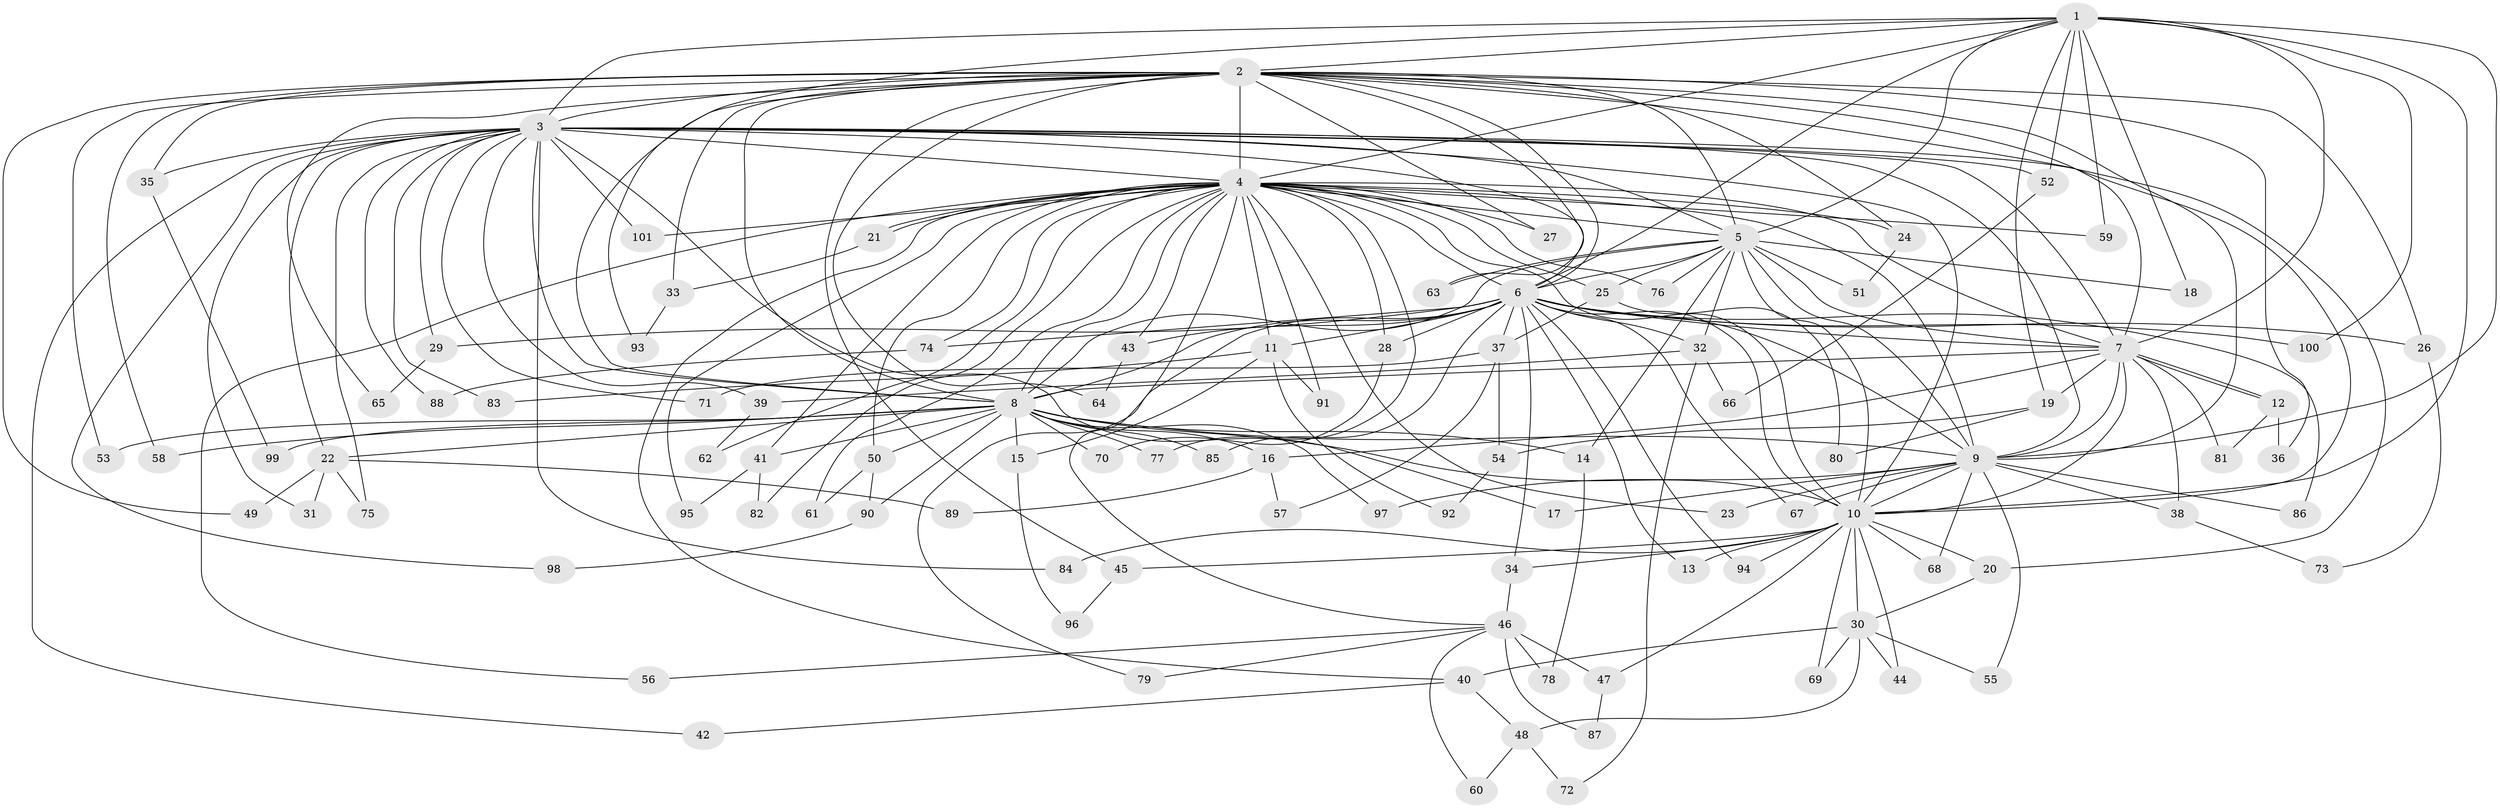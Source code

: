 // coarse degree distribution, {8: 0.02, 40: 0.02, 16: 0.02, 10: 0.04, 4: 0.08, 1: 0.14, 3: 0.14, 2: 0.5, 5: 0.02, 7: 0.02}
// Generated by graph-tools (version 1.1) at 2025/17/03/04/25 18:17:32]
// undirected, 101 vertices, 227 edges
graph export_dot {
graph [start="1"]
  node [color=gray90,style=filled];
  1;
  2;
  3;
  4;
  5;
  6;
  7;
  8;
  9;
  10;
  11;
  12;
  13;
  14;
  15;
  16;
  17;
  18;
  19;
  20;
  21;
  22;
  23;
  24;
  25;
  26;
  27;
  28;
  29;
  30;
  31;
  32;
  33;
  34;
  35;
  36;
  37;
  38;
  39;
  40;
  41;
  42;
  43;
  44;
  45;
  46;
  47;
  48;
  49;
  50;
  51;
  52;
  53;
  54;
  55;
  56;
  57;
  58;
  59;
  60;
  61;
  62;
  63;
  64;
  65;
  66;
  67;
  68;
  69;
  70;
  71;
  72;
  73;
  74;
  75;
  76;
  77;
  78;
  79;
  80;
  81;
  82;
  83;
  84;
  85;
  86;
  87;
  88;
  89;
  90;
  91;
  92;
  93;
  94;
  95;
  96;
  97;
  98;
  99;
  100;
  101;
  1 -- 2;
  1 -- 3;
  1 -- 4;
  1 -- 5;
  1 -- 6;
  1 -- 7;
  1 -- 8;
  1 -- 9;
  1 -- 10;
  1 -- 18;
  1 -- 19;
  1 -- 52;
  1 -- 59;
  1 -- 100;
  2 -- 3;
  2 -- 4;
  2 -- 5;
  2 -- 6;
  2 -- 7;
  2 -- 8;
  2 -- 9;
  2 -- 10;
  2 -- 24;
  2 -- 26;
  2 -- 27;
  2 -- 33;
  2 -- 35;
  2 -- 36;
  2 -- 45;
  2 -- 49;
  2 -- 53;
  2 -- 58;
  2 -- 63;
  2 -- 64;
  2 -- 65;
  2 -- 93;
  3 -- 4;
  3 -- 5;
  3 -- 6;
  3 -- 7;
  3 -- 8;
  3 -- 9;
  3 -- 10;
  3 -- 17;
  3 -- 20;
  3 -- 22;
  3 -- 29;
  3 -- 31;
  3 -- 35;
  3 -- 39;
  3 -- 42;
  3 -- 52;
  3 -- 71;
  3 -- 75;
  3 -- 83;
  3 -- 84;
  3 -- 88;
  3 -- 98;
  3 -- 101;
  4 -- 5;
  4 -- 6;
  4 -- 7;
  4 -- 8;
  4 -- 9;
  4 -- 10;
  4 -- 11;
  4 -- 21;
  4 -- 21;
  4 -- 23;
  4 -- 24;
  4 -- 25;
  4 -- 27;
  4 -- 28;
  4 -- 40;
  4 -- 41;
  4 -- 43;
  4 -- 46;
  4 -- 50;
  4 -- 56;
  4 -- 59;
  4 -- 61;
  4 -- 62;
  4 -- 74;
  4 -- 76;
  4 -- 77;
  4 -- 82;
  4 -- 91;
  4 -- 95;
  4 -- 101;
  5 -- 6;
  5 -- 7;
  5 -- 8;
  5 -- 9;
  5 -- 10;
  5 -- 14;
  5 -- 18;
  5 -- 25;
  5 -- 32;
  5 -- 51;
  5 -- 63;
  5 -- 76;
  6 -- 7;
  6 -- 8;
  6 -- 9;
  6 -- 10;
  6 -- 11;
  6 -- 13;
  6 -- 26;
  6 -- 28;
  6 -- 29;
  6 -- 32;
  6 -- 34;
  6 -- 37;
  6 -- 43;
  6 -- 67;
  6 -- 74;
  6 -- 79;
  6 -- 85;
  6 -- 86;
  6 -- 94;
  6 -- 100;
  7 -- 8;
  7 -- 9;
  7 -- 10;
  7 -- 12;
  7 -- 12;
  7 -- 16;
  7 -- 19;
  7 -- 38;
  7 -- 81;
  8 -- 9;
  8 -- 10;
  8 -- 14;
  8 -- 15;
  8 -- 16;
  8 -- 22;
  8 -- 41;
  8 -- 50;
  8 -- 53;
  8 -- 58;
  8 -- 70;
  8 -- 77;
  8 -- 85;
  8 -- 90;
  8 -- 97;
  8 -- 99;
  9 -- 10;
  9 -- 17;
  9 -- 23;
  9 -- 38;
  9 -- 55;
  9 -- 67;
  9 -- 68;
  9 -- 86;
  9 -- 97;
  10 -- 13;
  10 -- 20;
  10 -- 30;
  10 -- 34;
  10 -- 44;
  10 -- 45;
  10 -- 47;
  10 -- 68;
  10 -- 69;
  10 -- 84;
  10 -- 94;
  11 -- 15;
  11 -- 83;
  11 -- 91;
  11 -- 92;
  12 -- 36;
  12 -- 81;
  14 -- 78;
  15 -- 96;
  16 -- 57;
  16 -- 89;
  19 -- 54;
  19 -- 80;
  20 -- 30;
  21 -- 33;
  22 -- 31;
  22 -- 49;
  22 -- 75;
  22 -- 89;
  24 -- 51;
  25 -- 37;
  25 -- 80;
  26 -- 73;
  28 -- 70;
  29 -- 65;
  30 -- 40;
  30 -- 44;
  30 -- 48;
  30 -- 55;
  30 -- 69;
  32 -- 39;
  32 -- 66;
  32 -- 72;
  33 -- 93;
  34 -- 46;
  35 -- 99;
  37 -- 54;
  37 -- 57;
  37 -- 71;
  38 -- 73;
  39 -- 62;
  40 -- 42;
  40 -- 48;
  41 -- 82;
  41 -- 95;
  43 -- 64;
  45 -- 96;
  46 -- 47;
  46 -- 56;
  46 -- 60;
  46 -- 78;
  46 -- 79;
  46 -- 87;
  47 -- 87;
  48 -- 60;
  48 -- 72;
  50 -- 61;
  50 -- 90;
  52 -- 66;
  54 -- 92;
  74 -- 88;
  90 -- 98;
}
